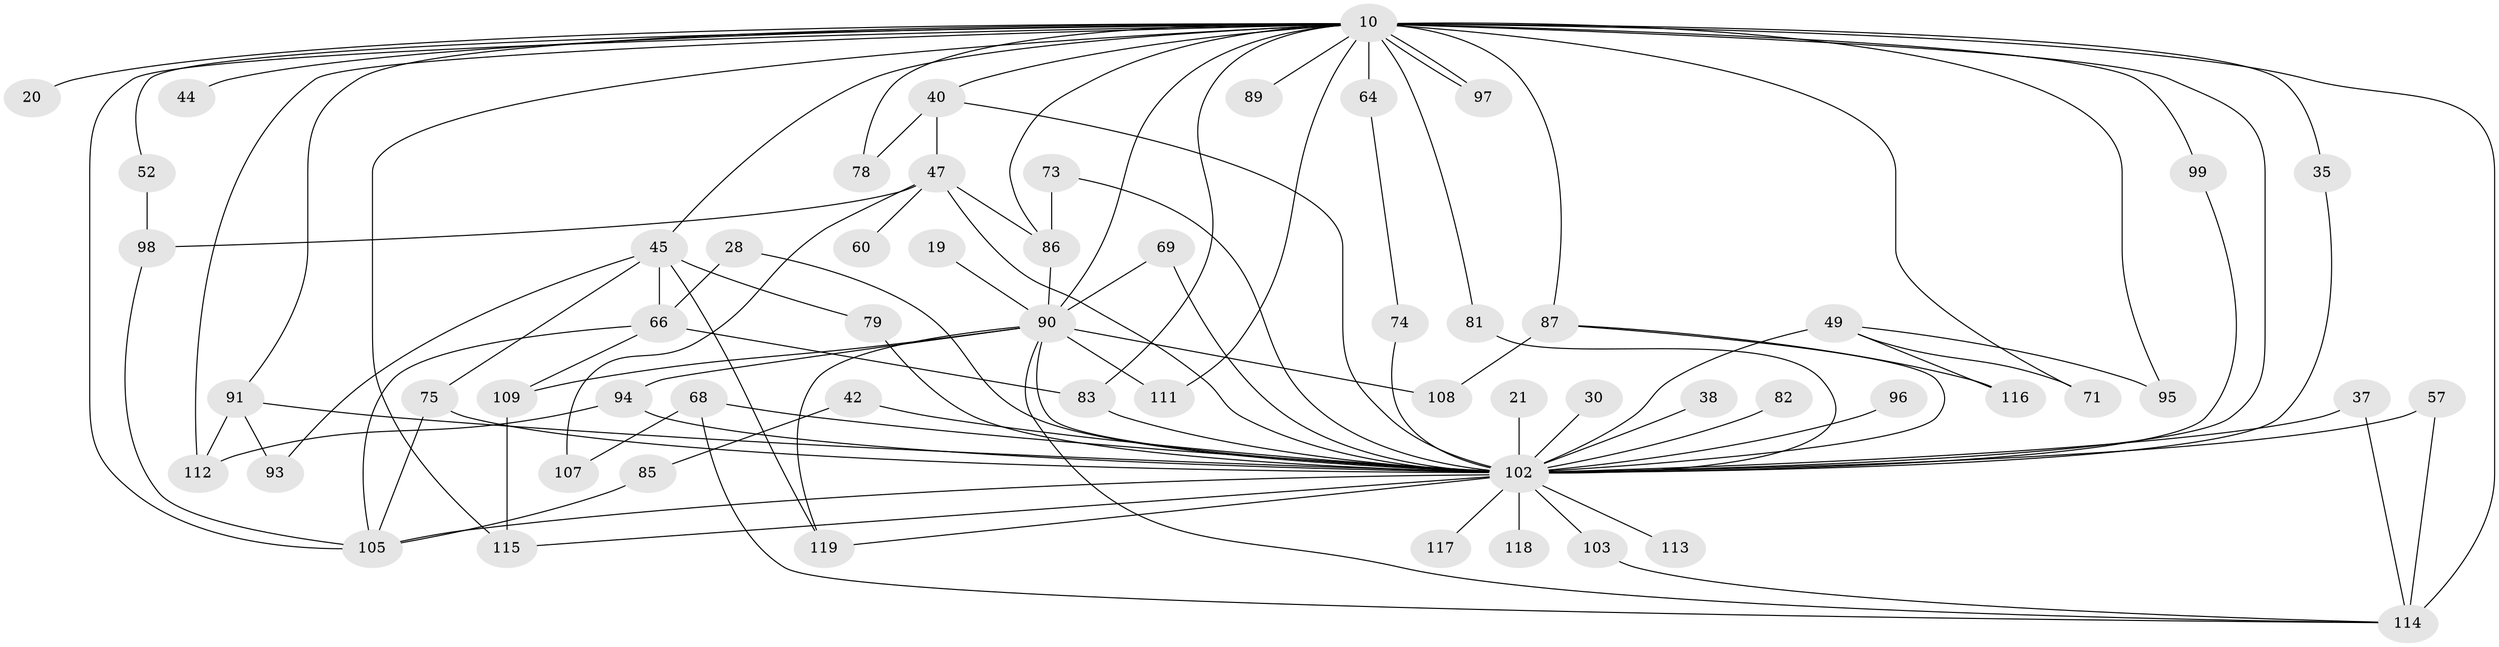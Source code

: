 // original degree distribution, {19: 0.025210084033613446, 24: 0.01680672268907563, 14: 0.008403361344537815, 18: 0.008403361344537815, 23: 0.01680672268907563, 22: 0.008403361344537815, 4: 0.11764705882352941, 3: 0.23529411764705882, 5: 0.04201680672268908, 2: 0.47058823529411764, 9: 0.01680672268907563, 6: 0.01680672268907563, 7: 0.01680672268907563}
// Generated by graph-tools (version 1.1) at 2025/44/03/09/25 04:44:05]
// undirected, 59 vertices, 104 edges
graph export_dot {
graph [start="1"]
  node [color=gray90,style=filled];
  10 [super="+7+9"];
  19;
  20;
  21;
  28;
  30;
  35;
  37;
  38;
  40 [super="+24"];
  42;
  44;
  45 [super="+43"];
  47 [super="+33"];
  49 [super="+36"];
  52;
  57;
  60;
  64;
  66 [super="+41+53"];
  68 [super="+12"];
  69 [super="+29"];
  71;
  73;
  74;
  75 [super="+55"];
  78 [super="+50"];
  79;
  81;
  82;
  83 [super="+61"];
  85;
  86 [super="+26+56"];
  87 [super="+80+65"];
  89;
  90 [super="+6"];
  91 [super="+16"];
  93;
  94 [super="+92+70"];
  95;
  96;
  97;
  98 [super="+63+88"];
  99;
  102 [super="+77+31+67+100+5"];
  103;
  105 [super="+23+101+62"];
  107;
  108;
  109 [super="+76"];
  111 [super="+110"];
  112 [super="+104+15"];
  113;
  114 [super="+39+72"];
  115 [super="+17+58"];
  116;
  117;
  118;
  119 [super="+32+48+106"];
  10 -- 44 [weight=2];
  10 -- 52 [weight=2];
  10 -- 64 [weight=2];
  10 -- 87 [weight=2];
  10 -- 97;
  10 -- 97;
  10 -- 99;
  10 -- 71;
  10 -- 83;
  10 -- 89 [weight=2];
  10 -- 45 [weight=3];
  10 -- 105 [weight=2];
  10 -- 40;
  10 -- 78 [weight=2];
  10 -- 81;
  10 -- 20;
  10 -- 90 [weight=9];
  10 -- 95;
  10 -- 35;
  10 -- 102 [weight=22];
  10 -- 111 [weight=2];
  10 -- 112 [weight=3];
  10 -- 115 [weight=2];
  10 -- 91;
  10 -- 86 [weight=2];
  10 -- 114 [weight=4];
  19 -- 90 [weight=2];
  21 -- 102 [weight=2];
  28 -- 66;
  28 -- 102 [weight=2];
  30 -- 102 [weight=2];
  35 -- 102;
  37 -- 102;
  37 -- 114;
  38 -- 102 [weight=2];
  40 -- 78;
  40 -- 47 [weight=2];
  40 -- 102 [weight=2];
  42 -- 85;
  42 -- 102 [weight=2];
  45 -- 66 [weight=3];
  45 -- 93;
  45 -- 75;
  45 -- 79;
  45 -- 119;
  47 -- 60 [weight=2];
  47 -- 107;
  47 -- 86;
  47 -- 98;
  47 -- 102;
  49 -- 71;
  49 -- 116;
  49 -- 95;
  49 -- 102 [weight=3];
  52 -- 98 [weight=2];
  57 -- 102;
  57 -- 114;
  64 -- 74;
  66 -- 105;
  66 -- 83;
  66 -- 109;
  68 -- 107;
  68 -- 114;
  68 -- 102 [weight=3];
  69 -- 102;
  69 -- 90;
  73 -- 86;
  73 -- 102;
  74 -- 102;
  75 -- 105 [weight=2];
  75 -- 102 [weight=4];
  79 -- 102;
  81 -- 102;
  82 -- 102 [weight=2];
  83 -- 102;
  85 -- 105;
  86 -- 90;
  87 -- 108;
  87 -- 116;
  87 -- 102;
  90 -- 108;
  90 -- 111;
  90 -- 114 [weight=2];
  90 -- 102 [weight=9];
  90 -- 109;
  90 -- 119 [weight=2];
  90 -- 94;
  91 -- 93;
  91 -- 112;
  91 -- 102 [weight=2];
  94 -- 102 [weight=3];
  94 -- 112;
  96 -- 102 [weight=2];
  98 -- 105;
  99 -- 102;
  102 -- 119 [weight=3];
  102 -- 103;
  102 -- 105 [weight=3];
  102 -- 113 [weight=2];
  102 -- 115 [weight=2];
  102 -- 117 [weight=2];
  102 -- 118 [weight=2];
  103 -- 114;
  109 -- 115;
}
